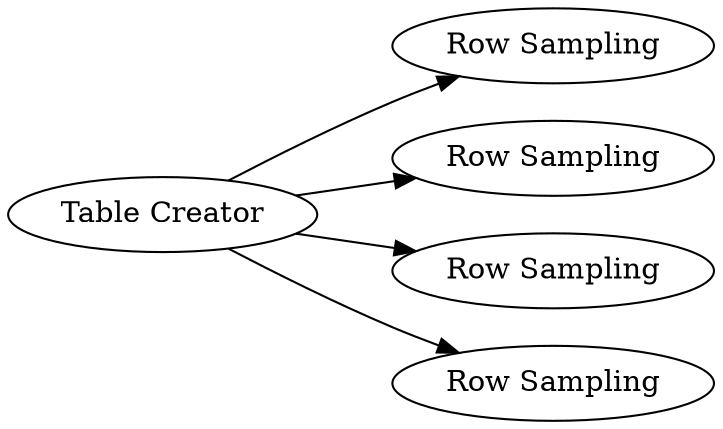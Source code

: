 digraph {
	4 -> 19
	4 -> 21
	4 -> 20
	4 -> 22
	20 [label="Row Sampling"]
	22 [label="Row Sampling"]
	4 [label="Table Creator"]
	21 [label="Row Sampling"]
	19 [label="Row Sampling"]
	rankdir=LR
}
